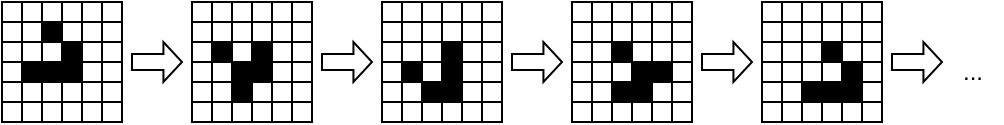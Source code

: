 <mxfile version="21.6.6" type="device">
  <diagram name="Страница 1" id="Op7uaTS2ZSwpce5F1zdu">
    <mxGraphModel dx="691" dy="381" grid="1" gridSize="10" guides="1" tooltips="1" connect="1" arrows="1" fold="1" page="1" pageScale="1" pageWidth="827" pageHeight="1169" math="0" shadow="0">
      <root>
        <mxCell id="0" />
        <mxCell id="1" parent="0" />
        <mxCell id="4kmjUg7XTupkvUbKVNHZ-200" value="" style="rounded=0;whiteSpace=wrap;html=1;fillColor=#FFFFFF;strokeColor=default;gradientColor=none;" parent="1" vertex="1">
          <mxGeometry x="270" y="310" width="10" height="10" as="geometry" />
        </mxCell>
        <mxCell id="4kmjUg7XTupkvUbKVNHZ-201" value="" style="rounded=0;whiteSpace=wrap;html=1;fillColor=#FFFFFF;" parent="1" vertex="1">
          <mxGeometry x="280" y="320" width="10" height="10" as="geometry" />
        </mxCell>
        <mxCell id="4kmjUg7XTupkvUbKVNHZ-202" value="" style="rounded=0;whiteSpace=wrap;html=1;fillColor=#FFFFFF;strokeColor=default;gradientColor=none;" parent="1" vertex="1">
          <mxGeometry x="290" y="310" width="10" height="10" as="geometry" />
        </mxCell>
        <mxCell id="4kmjUg7XTupkvUbKVNHZ-203" value="" style="rounded=0;whiteSpace=wrap;html=1;fillColor=#000000;strokeColor=#000000;" parent="1" vertex="1">
          <mxGeometry x="290" y="320" width="10" height="10" as="geometry" />
        </mxCell>
        <mxCell id="4kmjUg7XTupkvUbKVNHZ-204" value="" style="rounded=0;whiteSpace=wrap;html=1;fillColor=#FFFFFF;strokeColor=default;gradientColor=none;" parent="1" vertex="1">
          <mxGeometry x="280" y="310" width="10" height="10" as="geometry" />
        </mxCell>
        <mxCell id="4kmjUg7XTupkvUbKVNHZ-205" value="" style="rounded=0;whiteSpace=wrap;html=1;fillColor=#FFFFFF;" parent="1" vertex="1">
          <mxGeometry x="270" y="320" width="10" height="10" as="geometry" />
        </mxCell>
        <mxCell id="4kmjUg7XTupkvUbKVNHZ-206" value="" style="rounded=0;whiteSpace=wrap;html=1;fillColor=#FFFFFF;" parent="1" vertex="1">
          <mxGeometry x="270" y="330" width="10" height="10" as="geometry" />
        </mxCell>
        <mxCell id="4kmjUg7XTupkvUbKVNHZ-207" value="" style="rounded=0;whiteSpace=wrap;html=1;fillColor=#000000;" parent="1" vertex="1">
          <mxGeometry x="280" y="340" width="10" height="10" as="geometry" />
        </mxCell>
        <mxCell id="4kmjUg7XTupkvUbKVNHZ-208" value="" style="rounded=0;whiteSpace=wrap;html=1;fillColor=#FFFFFF;" parent="1" vertex="1">
          <mxGeometry x="290" y="330" width="10" height="10" as="geometry" />
        </mxCell>
        <mxCell id="4kmjUg7XTupkvUbKVNHZ-209" value="" style="rounded=0;whiteSpace=wrap;html=1;fillColor=#000000;" parent="1" vertex="1">
          <mxGeometry x="290" y="340" width="10" height="10" as="geometry" />
        </mxCell>
        <mxCell id="4kmjUg7XTupkvUbKVNHZ-210" value="" style="rounded=0;whiteSpace=wrap;html=1;fillColor=#FFFFFF;" parent="1" vertex="1">
          <mxGeometry x="280" y="330" width="10" height="10" as="geometry" />
        </mxCell>
        <mxCell id="4kmjUg7XTupkvUbKVNHZ-211" value="" style="rounded=0;whiteSpace=wrap;html=1;fillColor=#FFFFFF;" parent="1" vertex="1">
          <mxGeometry x="270" y="340" width="10" height="10" as="geometry" />
        </mxCell>
        <mxCell id="4kmjUg7XTupkvUbKVNHZ-212" value="" style="rounded=0;whiteSpace=wrap;html=1;fillColor=#FFFFFF;strokeColor=default;gradientColor=none;" parent="1" vertex="1">
          <mxGeometry x="300" y="310" width="10" height="10" as="geometry" />
        </mxCell>
        <mxCell id="4kmjUg7XTupkvUbKVNHZ-213" value="" style="rounded=0;whiteSpace=wrap;html=1;fillColor=#FFFFFF;" parent="1" vertex="1">
          <mxGeometry x="310" y="320" width="10" height="10" as="geometry" />
        </mxCell>
        <mxCell id="4kmjUg7XTupkvUbKVNHZ-214" value="" style="rounded=0;whiteSpace=wrap;html=1;fillColor=#FFFFFF;strokeColor=default;gradientColor=none;" parent="1" vertex="1">
          <mxGeometry x="310" y="310" width="10" height="10" as="geometry" />
        </mxCell>
        <mxCell id="4kmjUg7XTupkvUbKVNHZ-215" value="" style="rounded=0;whiteSpace=wrap;html=1;fillColor=#FFFFFF;" parent="1" vertex="1">
          <mxGeometry x="300" y="320" width="10" height="10" as="geometry" />
        </mxCell>
        <mxCell id="4kmjUg7XTupkvUbKVNHZ-216" value="" style="rounded=0;whiteSpace=wrap;html=1;fillColor=#000000;" parent="1" vertex="1">
          <mxGeometry x="300" y="330" width="10" height="10" as="geometry" />
        </mxCell>
        <mxCell id="4kmjUg7XTupkvUbKVNHZ-217" value="" style="rounded=0;whiteSpace=wrap;html=1;fillColor=#FFFFFF;" parent="1" vertex="1">
          <mxGeometry x="310" y="340" width="10" height="10" as="geometry" />
        </mxCell>
        <mxCell id="4kmjUg7XTupkvUbKVNHZ-218" value="" style="rounded=0;whiteSpace=wrap;html=1;fillColor=#FFFFFF;" parent="1" vertex="1">
          <mxGeometry x="310" y="330" width="10" height="10" as="geometry" />
        </mxCell>
        <mxCell id="4kmjUg7XTupkvUbKVNHZ-219" value="" style="rounded=0;whiteSpace=wrap;html=1;fillColor=#000000;" parent="1" vertex="1">
          <mxGeometry x="300" y="340" width="10" height="10" as="geometry" />
        </mxCell>
        <mxCell id="4kmjUg7XTupkvUbKVNHZ-220" value="" style="rounded=0;whiteSpace=wrap;html=1;fillColor=#FFFFFF;" parent="1" vertex="1">
          <mxGeometry x="280" y="350" width="10" height="10" as="geometry" />
        </mxCell>
        <mxCell id="4kmjUg7XTupkvUbKVNHZ-221" value="" style="rounded=0;whiteSpace=wrap;html=1;fillColor=#FFFFFF;" parent="1" vertex="1">
          <mxGeometry x="290" y="350" width="10" height="10" as="geometry" />
        </mxCell>
        <mxCell id="4kmjUg7XTupkvUbKVNHZ-222" value="" style="rounded=0;whiteSpace=wrap;html=1;fillColor=#FFFFFF;" parent="1" vertex="1">
          <mxGeometry x="270" y="350" width="10" height="10" as="geometry" />
        </mxCell>
        <mxCell id="4kmjUg7XTupkvUbKVNHZ-223" value="" style="rounded=0;whiteSpace=wrap;html=1;fillColor=#FFFFFF;" parent="1" vertex="1">
          <mxGeometry x="310" y="350" width="10" height="10" as="geometry" />
        </mxCell>
        <mxCell id="4kmjUg7XTupkvUbKVNHZ-224" value="" style="rounded=0;whiteSpace=wrap;html=1;fillColor=#FFFFFF;" parent="1" vertex="1">
          <mxGeometry x="300" y="350" width="10" height="10" as="geometry" />
        </mxCell>
        <mxCell id="4kmjUg7XTupkvUbKVNHZ-225" value="" style="rounded=0;whiteSpace=wrap;html=1;fillColor=#FFFFFF;" parent="1" vertex="1">
          <mxGeometry x="280" y="360" width="10" height="10" as="geometry" />
        </mxCell>
        <mxCell id="4kmjUg7XTupkvUbKVNHZ-226" value="" style="rounded=0;whiteSpace=wrap;html=1;fillColor=#FFFFFF;" parent="1" vertex="1">
          <mxGeometry x="290" y="360" width="10" height="10" as="geometry" />
        </mxCell>
        <mxCell id="4kmjUg7XTupkvUbKVNHZ-227" value="" style="rounded=0;whiteSpace=wrap;html=1;fillColor=#FFFFFF;" parent="1" vertex="1">
          <mxGeometry x="270" y="360" width="10" height="10" as="geometry" />
        </mxCell>
        <mxCell id="4kmjUg7XTupkvUbKVNHZ-228" value="" style="rounded=0;whiteSpace=wrap;html=1;fillColor=#FFFFFF;" parent="1" vertex="1">
          <mxGeometry x="310" y="360" width="10" height="10" as="geometry" />
        </mxCell>
        <mxCell id="4kmjUg7XTupkvUbKVNHZ-229" value="" style="rounded=0;whiteSpace=wrap;html=1;fillColor=#FFFFFF;" parent="1" vertex="1">
          <mxGeometry x="300" y="360" width="10" height="10" as="geometry" />
        </mxCell>
        <mxCell id="4kmjUg7XTupkvUbKVNHZ-230" value="" style="rounded=0;whiteSpace=wrap;html=1;fillColor=#FFFFFF;" parent="1" vertex="1">
          <mxGeometry x="320" y="320" width="10" height="10" as="geometry" />
        </mxCell>
        <mxCell id="4kmjUg7XTupkvUbKVNHZ-231" value="" style="rounded=0;whiteSpace=wrap;html=1;fillColor=#FFFFFF;strokeColor=default;gradientColor=none;" parent="1" vertex="1">
          <mxGeometry x="320" y="310" width="10" height="10" as="geometry" />
        </mxCell>
        <mxCell id="4kmjUg7XTupkvUbKVNHZ-232" value="" style="rounded=0;whiteSpace=wrap;html=1;fillColor=#FFFFFF;" parent="1" vertex="1">
          <mxGeometry x="320" y="340" width="10" height="10" as="geometry" />
        </mxCell>
        <mxCell id="4kmjUg7XTupkvUbKVNHZ-233" value="" style="rounded=0;whiteSpace=wrap;html=1;fillColor=#FFFFFF;" parent="1" vertex="1">
          <mxGeometry x="320" y="330" width="10" height="10" as="geometry" />
        </mxCell>
        <mxCell id="4kmjUg7XTupkvUbKVNHZ-234" value="" style="rounded=0;whiteSpace=wrap;html=1;fillColor=#FFFFFF;" parent="1" vertex="1">
          <mxGeometry x="320" y="350" width="10" height="10" as="geometry" />
        </mxCell>
        <mxCell id="4kmjUg7XTupkvUbKVNHZ-235" value="" style="rounded=0;whiteSpace=wrap;html=1;fillColor=#FFFFFF;" parent="1" vertex="1">
          <mxGeometry x="320" y="360" width="10" height="10" as="geometry" />
        </mxCell>
        <mxCell id="4kmjUg7XTupkvUbKVNHZ-524" value="" style="rounded=0;whiteSpace=wrap;html=1;fillColor=#FFFFFF;strokeColor=default;gradientColor=none;" parent="1" vertex="1">
          <mxGeometry x="365" y="310" width="10" height="10" as="geometry" />
        </mxCell>
        <mxCell id="4kmjUg7XTupkvUbKVNHZ-525" value="" style="rounded=0;whiteSpace=wrap;html=1;fillColor=#FFFFFF;" parent="1" vertex="1">
          <mxGeometry x="375" y="320" width="10" height="10" as="geometry" />
        </mxCell>
        <mxCell id="4kmjUg7XTupkvUbKVNHZ-526" value="" style="rounded=0;whiteSpace=wrap;html=1;fillColor=#FFFFFF;strokeColor=default;gradientColor=none;" parent="1" vertex="1">
          <mxGeometry x="385" y="310" width="10" height="10" as="geometry" />
        </mxCell>
        <mxCell id="4kmjUg7XTupkvUbKVNHZ-527" value="" style="rounded=0;whiteSpace=wrap;html=1;fillColor=#FFFFFF;strokeColor=#000000;" parent="1" vertex="1">
          <mxGeometry x="385" y="320" width="10" height="10" as="geometry" />
        </mxCell>
        <mxCell id="4kmjUg7XTupkvUbKVNHZ-528" value="" style="rounded=0;whiteSpace=wrap;html=1;fillColor=#FFFFFF;strokeColor=default;gradientColor=none;" parent="1" vertex="1">
          <mxGeometry x="375" y="310" width="10" height="10" as="geometry" />
        </mxCell>
        <mxCell id="4kmjUg7XTupkvUbKVNHZ-529" value="" style="rounded=0;whiteSpace=wrap;html=1;fillColor=#FFFFFF;" parent="1" vertex="1">
          <mxGeometry x="365" y="320" width="10" height="10" as="geometry" />
        </mxCell>
        <mxCell id="4kmjUg7XTupkvUbKVNHZ-530" value="" style="rounded=0;whiteSpace=wrap;html=1;fillColor=#FFFFFF;" parent="1" vertex="1">
          <mxGeometry x="365" y="330" width="10" height="10" as="geometry" />
        </mxCell>
        <mxCell id="4kmjUg7XTupkvUbKVNHZ-531" value="" style="rounded=0;whiteSpace=wrap;html=1;fillColor=#FFFFFF;" parent="1" vertex="1">
          <mxGeometry x="375" y="340" width="10" height="10" as="geometry" />
        </mxCell>
        <mxCell id="4kmjUg7XTupkvUbKVNHZ-532" value="" style="rounded=0;whiteSpace=wrap;html=1;fillColor=#FFFFFF;" parent="1" vertex="1">
          <mxGeometry x="385" y="330" width="10" height="10" as="geometry" />
        </mxCell>
        <mxCell id="4kmjUg7XTupkvUbKVNHZ-533" value="" style="rounded=0;whiteSpace=wrap;html=1;fillColor=#000000;" parent="1" vertex="1">
          <mxGeometry x="385" y="340" width="10" height="10" as="geometry" />
        </mxCell>
        <mxCell id="4kmjUg7XTupkvUbKVNHZ-534" value="" style="rounded=0;whiteSpace=wrap;html=1;fillColor=#000000;" parent="1" vertex="1">
          <mxGeometry x="375" y="330" width="10" height="10" as="geometry" />
        </mxCell>
        <mxCell id="4kmjUg7XTupkvUbKVNHZ-535" value="" style="rounded=0;whiteSpace=wrap;html=1;fillColor=#FFFFFF;" parent="1" vertex="1">
          <mxGeometry x="365" y="340" width="10" height="10" as="geometry" />
        </mxCell>
        <mxCell id="4kmjUg7XTupkvUbKVNHZ-536" value="" style="rounded=0;whiteSpace=wrap;html=1;fillColor=#FFFFFF;strokeColor=default;gradientColor=none;" parent="1" vertex="1">
          <mxGeometry x="395" y="310" width="10" height="10" as="geometry" />
        </mxCell>
        <mxCell id="4kmjUg7XTupkvUbKVNHZ-537" value="" style="rounded=0;whiteSpace=wrap;html=1;fillColor=#FFFFFF;" parent="1" vertex="1">
          <mxGeometry x="405" y="320" width="10" height="10" as="geometry" />
        </mxCell>
        <mxCell id="4kmjUg7XTupkvUbKVNHZ-538" value="" style="rounded=0;whiteSpace=wrap;html=1;fillColor=#FFFFFF;strokeColor=default;gradientColor=none;" parent="1" vertex="1">
          <mxGeometry x="405" y="310" width="10" height="10" as="geometry" />
        </mxCell>
        <mxCell id="4kmjUg7XTupkvUbKVNHZ-539" value="" style="rounded=0;whiteSpace=wrap;html=1;fillColor=#FFFFFF;" parent="1" vertex="1">
          <mxGeometry x="395" y="320" width="10" height="10" as="geometry" />
        </mxCell>
        <mxCell id="4kmjUg7XTupkvUbKVNHZ-540" value="" style="rounded=0;whiteSpace=wrap;html=1;fillColor=#000000;" parent="1" vertex="1">
          <mxGeometry x="395" y="330" width="10" height="10" as="geometry" />
        </mxCell>
        <mxCell id="4kmjUg7XTupkvUbKVNHZ-541" value="" style="rounded=0;whiteSpace=wrap;html=1;fillColor=#FFFFFF;" parent="1" vertex="1">
          <mxGeometry x="405" y="340" width="10" height="10" as="geometry" />
        </mxCell>
        <mxCell id="4kmjUg7XTupkvUbKVNHZ-542" value="" style="rounded=0;whiteSpace=wrap;html=1;fillColor=#FFFFFF;" parent="1" vertex="1">
          <mxGeometry x="405" y="330" width="10" height="10" as="geometry" />
        </mxCell>
        <mxCell id="4kmjUg7XTupkvUbKVNHZ-543" value="" style="rounded=0;whiteSpace=wrap;html=1;fillColor=#000000;" parent="1" vertex="1">
          <mxGeometry x="395" y="340" width="10" height="10" as="geometry" />
        </mxCell>
        <mxCell id="4kmjUg7XTupkvUbKVNHZ-544" value="" style="rounded=0;whiteSpace=wrap;html=1;fillColor=#FFFFFF;" parent="1" vertex="1">
          <mxGeometry x="375" y="350" width="10" height="10" as="geometry" />
        </mxCell>
        <mxCell id="4kmjUg7XTupkvUbKVNHZ-545" value="" style="rounded=0;whiteSpace=wrap;html=1;fillColor=#000000;" parent="1" vertex="1">
          <mxGeometry x="385" y="350" width="10" height="10" as="geometry" />
        </mxCell>
        <mxCell id="4kmjUg7XTupkvUbKVNHZ-546" value="" style="rounded=0;whiteSpace=wrap;html=1;fillColor=#FFFFFF;" parent="1" vertex="1">
          <mxGeometry x="365" y="350" width="10" height="10" as="geometry" />
        </mxCell>
        <mxCell id="4kmjUg7XTupkvUbKVNHZ-547" value="" style="rounded=0;whiteSpace=wrap;html=1;fillColor=#FFFFFF;" parent="1" vertex="1">
          <mxGeometry x="405" y="350" width="10" height="10" as="geometry" />
        </mxCell>
        <mxCell id="4kmjUg7XTupkvUbKVNHZ-548" value="" style="rounded=0;whiteSpace=wrap;html=1;fillColor=#FFFFFF;" parent="1" vertex="1">
          <mxGeometry x="395" y="350" width="10" height="10" as="geometry" />
        </mxCell>
        <mxCell id="4kmjUg7XTupkvUbKVNHZ-549" value="" style="rounded=0;whiteSpace=wrap;html=1;fillColor=#FFFFFF;" parent="1" vertex="1">
          <mxGeometry x="375" y="360" width="10" height="10" as="geometry" />
        </mxCell>
        <mxCell id="4kmjUg7XTupkvUbKVNHZ-550" value="" style="rounded=0;whiteSpace=wrap;html=1;fillColor=#FFFFFF;" parent="1" vertex="1">
          <mxGeometry x="385" y="360" width="10" height="10" as="geometry" />
        </mxCell>
        <mxCell id="4kmjUg7XTupkvUbKVNHZ-551" value="" style="rounded=0;whiteSpace=wrap;html=1;fillColor=#FFFFFF;" parent="1" vertex="1">
          <mxGeometry x="365" y="360" width="10" height="10" as="geometry" />
        </mxCell>
        <mxCell id="4kmjUg7XTupkvUbKVNHZ-552" value="" style="rounded=0;whiteSpace=wrap;html=1;fillColor=#FFFFFF;" parent="1" vertex="1">
          <mxGeometry x="405" y="360" width="10" height="10" as="geometry" />
        </mxCell>
        <mxCell id="4kmjUg7XTupkvUbKVNHZ-553" value="" style="rounded=0;whiteSpace=wrap;html=1;fillColor=#FFFFFF;" parent="1" vertex="1">
          <mxGeometry x="395" y="360" width="10" height="10" as="geometry" />
        </mxCell>
        <mxCell id="4kmjUg7XTupkvUbKVNHZ-554" value="" style="rounded=0;whiteSpace=wrap;html=1;fillColor=#FFFFFF;" parent="1" vertex="1">
          <mxGeometry x="415" y="320" width="10" height="10" as="geometry" />
        </mxCell>
        <mxCell id="4kmjUg7XTupkvUbKVNHZ-555" value="" style="rounded=0;whiteSpace=wrap;html=1;fillColor=#FFFFFF;strokeColor=default;gradientColor=none;" parent="1" vertex="1">
          <mxGeometry x="415" y="310" width="10" height="10" as="geometry" />
        </mxCell>
        <mxCell id="4kmjUg7XTupkvUbKVNHZ-556" value="" style="rounded=0;whiteSpace=wrap;html=1;fillColor=#FFFFFF;" parent="1" vertex="1">
          <mxGeometry x="415" y="340" width="10" height="10" as="geometry" />
        </mxCell>
        <mxCell id="4kmjUg7XTupkvUbKVNHZ-557" value="" style="rounded=0;whiteSpace=wrap;html=1;fillColor=#FFFFFF;" parent="1" vertex="1">
          <mxGeometry x="415" y="330" width="10" height="10" as="geometry" />
        </mxCell>
        <mxCell id="4kmjUg7XTupkvUbKVNHZ-558" value="" style="rounded=0;whiteSpace=wrap;html=1;fillColor=#FFFFFF;" parent="1" vertex="1">
          <mxGeometry x="415" y="350" width="10" height="10" as="geometry" />
        </mxCell>
        <mxCell id="4kmjUg7XTupkvUbKVNHZ-559" value="" style="rounded=0;whiteSpace=wrap;html=1;fillColor=#FFFFFF;" parent="1" vertex="1">
          <mxGeometry x="415" y="360" width="10" height="10" as="geometry" />
        </mxCell>
        <mxCell id="4kmjUg7XTupkvUbKVNHZ-561" value="" style="rounded=0;whiteSpace=wrap;html=1;fillColor=#FFFFFF;strokeColor=default;gradientColor=none;" parent="1" vertex="1">
          <mxGeometry x="460" y="310" width="10" height="10" as="geometry" />
        </mxCell>
        <mxCell id="4kmjUg7XTupkvUbKVNHZ-562" value="" style="rounded=0;whiteSpace=wrap;html=1;fillColor=#FFFFFF;" parent="1" vertex="1">
          <mxGeometry x="470" y="320" width="10" height="10" as="geometry" />
        </mxCell>
        <mxCell id="4kmjUg7XTupkvUbKVNHZ-563" value="" style="rounded=0;whiteSpace=wrap;html=1;fillColor=#FFFFFF;strokeColor=default;gradientColor=none;" parent="1" vertex="1">
          <mxGeometry x="480" y="310" width="10" height="10" as="geometry" />
        </mxCell>
        <mxCell id="4kmjUg7XTupkvUbKVNHZ-564" value="" style="rounded=0;whiteSpace=wrap;html=1;fillColor=#FFFFFF;strokeColor=#000000;" parent="1" vertex="1">
          <mxGeometry x="480" y="320" width="10" height="10" as="geometry" />
        </mxCell>
        <mxCell id="4kmjUg7XTupkvUbKVNHZ-565" value="" style="rounded=0;whiteSpace=wrap;html=1;fillColor=#FFFFFF;strokeColor=default;gradientColor=none;" parent="1" vertex="1">
          <mxGeometry x="470" y="310" width="10" height="10" as="geometry" />
        </mxCell>
        <mxCell id="4kmjUg7XTupkvUbKVNHZ-566" value="" style="rounded=0;whiteSpace=wrap;html=1;fillColor=#FFFFFF;" parent="1" vertex="1">
          <mxGeometry x="460" y="320" width="10" height="10" as="geometry" />
        </mxCell>
        <mxCell id="4kmjUg7XTupkvUbKVNHZ-567" value="" style="rounded=0;whiteSpace=wrap;html=1;fillColor=#FFFFFF;" parent="1" vertex="1">
          <mxGeometry x="460" y="330" width="10" height="10" as="geometry" />
        </mxCell>
        <mxCell id="4kmjUg7XTupkvUbKVNHZ-568" value="" style="rounded=0;whiteSpace=wrap;html=1;fillColor=#000000;" parent="1" vertex="1">
          <mxGeometry x="470" y="340" width="10" height="10" as="geometry" />
        </mxCell>
        <mxCell id="4kmjUg7XTupkvUbKVNHZ-569" value="" style="rounded=0;whiteSpace=wrap;html=1;fillColor=#FFFFFF;" parent="1" vertex="1">
          <mxGeometry x="480" y="330" width="10" height="10" as="geometry" />
        </mxCell>
        <mxCell id="4kmjUg7XTupkvUbKVNHZ-570" value="" style="rounded=0;whiteSpace=wrap;html=1;fillColor=#FFFFFF;" parent="1" vertex="1">
          <mxGeometry x="480" y="340" width="10" height="10" as="geometry" />
        </mxCell>
        <mxCell id="4kmjUg7XTupkvUbKVNHZ-571" value="" style="rounded=0;whiteSpace=wrap;html=1;fillColor=#FFFFFF;" parent="1" vertex="1">
          <mxGeometry x="470" y="330" width="10" height="10" as="geometry" />
        </mxCell>
        <mxCell id="4kmjUg7XTupkvUbKVNHZ-572" value="" style="rounded=0;whiteSpace=wrap;html=1;fillColor=#FFFFFF;" parent="1" vertex="1">
          <mxGeometry x="460" y="340" width="10" height="10" as="geometry" />
        </mxCell>
        <mxCell id="4kmjUg7XTupkvUbKVNHZ-573" value="" style="rounded=0;whiteSpace=wrap;html=1;fillColor=#FFFFFF;strokeColor=default;gradientColor=none;" parent="1" vertex="1">
          <mxGeometry x="490" y="310" width="10" height="10" as="geometry" />
        </mxCell>
        <mxCell id="4kmjUg7XTupkvUbKVNHZ-574" value="" style="rounded=0;whiteSpace=wrap;html=1;fillColor=#FFFFFF;" parent="1" vertex="1">
          <mxGeometry x="500" y="320" width="10" height="10" as="geometry" />
        </mxCell>
        <mxCell id="4kmjUg7XTupkvUbKVNHZ-575" value="" style="rounded=0;whiteSpace=wrap;html=1;fillColor=#FFFFFF;strokeColor=default;gradientColor=none;" parent="1" vertex="1">
          <mxGeometry x="500" y="310" width="10" height="10" as="geometry" />
        </mxCell>
        <mxCell id="4kmjUg7XTupkvUbKVNHZ-576" value="" style="rounded=0;whiteSpace=wrap;html=1;fillColor=#FFFFFF;" parent="1" vertex="1">
          <mxGeometry x="490" y="320" width="10" height="10" as="geometry" />
        </mxCell>
        <mxCell id="4kmjUg7XTupkvUbKVNHZ-577" value="" style="rounded=0;whiteSpace=wrap;html=1;fillColor=#000000;" parent="1" vertex="1">
          <mxGeometry x="490" y="330" width="10" height="10" as="geometry" />
        </mxCell>
        <mxCell id="4kmjUg7XTupkvUbKVNHZ-578" value="" style="rounded=0;whiteSpace=wrap;html=1;fillColor=#FFFFFF;" parent="1" vertex="1">
          <mxGeometry x="500" y="340" width="10" height="10" as="geometry" />
        </mxCell>
        <mxCell id="4kmjUg7XTupkvUbKVNHZ-579" value="" style="rounded=0;whiteSpace=wrap;html=1;fillColor=#FFFFFF;" parent="1" vertex="1">
          <mxGeometry x="500" y="330" width="10" height="10" as="geometry" />
        </mxCell>
        <mxCell id="4kmjUg7XTupkvUbKVNHZ-580" value="" style="rounded=0;whiteSpace=wrap;html=1;fillColor=#000000;" parent="1" vertex="1">
          <mxGeometry x="490" y="340" width="10" height="10" as="geometry" />
        </mxCell>
        <mxCell id="4kmjUg7XTupkvUbKVNHZ-581" value="" style="rounded=0;whiteSpace=wrap;html=1;fillColor=#FFFFFF;" parent="1" vertex="1">
          <mxGeometry x="470" y="350" width="10" height="10" as="geometry" />
        </mxCell>
        <mxCell id="4kmjUg7XTupkvUbKVNHZ-582" value="" style="rounded=0;whiteSpace=wrap;html=1;fillColor=#000000;" parent="1" vertex="1">
          <mxGeometry x="480" y="350" width="10" height="10" as="geometry" />
        </mxCell>
        <mxCell id="4kmjUg7XTupkvUbKVNHZ-583" value="" style="rounded=0;whiteSpace=wrap;html=1;fillColor=#FFFFFF;" parent="1" vertex="1">
          <mxGeometry x="460" y="350" width="10" height="10" as="geometry" />
        </mxCell>
        <mxCell id="4kmjUg7XTupkvUbKVNHZ-584" value="" style="rounded=0;whiteSpace=wrap;html=1;fillColor=#FFFFFF;" parent="1" vertex="1">
          <mxGeometry x="500" y="350" width="10" height="10" as="geometry" />
        </mxCell>
        <mxCell id="4kmjUg7XTupkvUbKVNHZ-585" value="" style="rounded=0;whiteSpace=wrap;html=1;fillColor=#000000;" parent="1" vertex="1">
          <mxGeometry x="490" y="350" width="10" height="10" as="geometry" />
        </mxCell>
        <mxCell id="4kmjUg7XTupkvUbKVNHZ-586" value="" style="rounded=0;whiteSpace=wrap;html=1;fillColor=#FFFFFF;" parent="1" vertex="1">
          <mxGeometry x="470" y="360" width="10" height="10" as="geometry" />
        </mxCell>
        <mxCell id="4kmjUg7XTupkvUbKVNHZ-587" value="" style="rounded=0;whiteSpace=wrap;html=1;fillColor=#FFFFFF;" parent="1" vertex="1">
          <mxGeometry x="480" y="360" width="10" height="10" as="geometry" />
        </mxCell>
        <mxCell id="4kmjUg7XTupkvUbKVNHZ-588" value="" style="rounded=0;whiteSpace=wrap;html=1;fillColor=#FFFFFF;" parent="1" vertex="1">
          <mxGeometry x="460" y="360" width="10" height="10" as="geometry" />
        </mxCell>
        <mxCell id="4kmjUg7XTupkvUbKVNHZ-589" value="" style="rounded=0;whiteSpace=wrap;html=1;fillColor=#FFFFFF;" parent="1" vertex="1">
          <mxGeometry x="500" y="360" width="10" height="10" as="geometry" />
        </mxCell>
        <mxCell id="4kmjUg7XTupkvUbKVNHZ-590" value="" style="rounded=0;whiteSpace=wrap;html=1;fillColor=#FFFFFF;" parent="1" vertex="1">
          <mxGeometry x="490" y="360" width="10" height="10" as="geometry" />
        </mxCell>
        <mxCell id="4kmjUg7XTupkvUbKVNHZ-591" value="" style="rounded=0;whiteSpace=wrap;html=1;fillColor=#FFFFFF;" parent="1" vertex="1">
          <mxGeometry x="510" y="320" width="10" height="10" as="geometry" />
        </mxCell>
        <mxCell id="4kmjUg7XTupkvUbKVNHZ-592" value="" style="rounded=0;whiteSpace=wrap;html=1;fillColor=#FFFFFF;strokeColor=default;gradientColor=none;" parent="1" vertex="1">
          <mxGeometry x="510" y="310" width="10" height="10" as="geometry" />
        </mxCell>
        <mxCell id="4kmjUg7XTupkvUbKVNHZ-593" value="" style="rounded=0;whiteSpace=wrap;html=1;fillColor=#FFFFFF;" parent="1" vertex="1">
          <mxGeometry x="510" y="340" width="10" height="10" as="geometry" />
        </mxCell>
        <mxCell id="4kmjUg7XTupkvUbKVNHZ-594" value="" style="rounded=0;whiteSpace=wrap;html=1;fillColor=#FFFFFF;" parent="1" vertex="1">
          <mxGeometry x="510" y="330" width="10" height="10" as="geometry" />
        </mxCell>
        <mxCell id="4kmjUg7XTupkvUbKVNHZ-595" value="" style="rounded=0;whiteSpace=wrap;html=1;fillColor=#FFFFFF;" parent="1" vertex="1">
          <mxGeometry x="510" y="350" width="10" height="10" as="geometry" />
        </mxCell>
        <mxCell id="4kmjUg7XTupkvUbKVNHZ-596" value="" style="rounded=0;whiteSpace=wrap;html=1;fillColor=#FFFFFF;" parent="1" vertex="1">
          <mxGeometry x="510" y="360" width="10" height="10" as="geometry" />
        </mxCell>
        <mxCell id="4kmjUg7XTupkvUbKVNHZ-597" value="" style="rounded=0;whiteSpace=wrap;html=1;fillColor=#FFFFFF;strokeColor=default;gradientColor=none;" parent="1" vertex="1">
          <mxGeometry x="555" y="310" width="10" height="10" as="geometry" />
        </mxCell>
        <mxCell id="4kmjUg7XTupkvUbKVNHZ-598" value="" style="rounded=0;whiteSpace=wrap;html=1;fillColor=#FFFFFF;" parent="1" vertex="1">
          <mxGeometry x="565" y="320" width="10" height="10" as="geometry" />
        </mxCell>
        <mxCell id="4kmjUg7XTupkvUbKVNHZ-599" value="" style="rounded=0;whiteSpace=wrap;html=1;fillColor=#FFFFFF;strokeColor=default;gradientColor=none;" parent="1" vertex="1">
          <mxGeometry x="575" y="310" width="10" height="10" as="geometry" />
        </mxCell>
        <mxCell id="4kmjUg7XTupkvUbKVNHZ-600" value="" style="rounded=0;whiteSpace=wrap;html=1;fillColor=#FFFFFF;strokeColor=#000000;" parent="1" vertex="1">
          <mxGeometry x="575" y="320" width="10" height="10" as="geometry" />
        </mxCell>
        <mxCell id="4kmjUg7XTupkvUbKVNHZ-601" value="" style="rounded=0;whiteSpace=wrap;html=1;fillColor=#FFFFFF;strokeColor=default;gradientColor=none;" parent="1" vertex="1">
          <mxGeometry x="565" y="310" width="10" height="10" as="geometry" />
        </mxCell>
        <mxCell id="4kmjUg7XTupkvUbKVNHZ-602" value="" style="rounded=0;whiteSpace=wrap;html=1;fillColor=#FFFFFF;" parent="1" vertex="1">
          <mxGeometry x="555" y="320" width="10" height="10" as="geometry" />
        </mxCell>
        <mxCell id="4kmjUg7XTupkvUbKVNHZ-603" value="" style="rounded=0;whiteSpace=wrap;html=1;fillColor=#FFFFFF;" parent="1" vertex="1">
          <mxGeometry x="555" y="330" width="10" height="10" as="geometry" />
        </mxCell>
        <mxCell id="4kmjUg7XTupkvUbKVNHZ-604" value="" style="rounded=0;whiteSpace=wrap;html=1;fillColor=#FFFFFF;" parent="1" vertex="1">
          <mxGeometry x="565" y="340" width="10" height="10" as="geometry" />
        </mxCell>
        <mxCell id="4kmjUg7XTupkvUbKVNHZ-605" value="" style="rounded=0;whiteSpace=wrap;html=1;fillColor=#000000;" parent="1" vertex="1">
          <mxGeometry x="575" y="330" width="10" height="10" as="geometry" />
        </mxCell>
        <mxCell id="4kmjUg7XTupkvUbKVNHZ-606" value="" style="rounded=0;whiteSpace=wrap;html=1;" parent="1" vertex="1">
          <mxGeometry x="575" y="340" width="10" height="10" as="geometry" />
        </mxCell>
        <mxCell id="4kmjUg7XTupkvUbKVNHZ-607" value="" style="rounded=0;whiteSpace=wrap;html=1;" parent="1" vertex="1">
          <mxGeometry x="565" y="330" width="10" height="10" as="geometry" />
        </mxCell>
        <mxCell id="4kmjUg7XTupkvUbKVNHZ-608" value="" style="rounded=0;whiteSpace=wrap;html=1;fillColor=#FFFFFF;" parent="1" vertex="1">
          <mxGeometry x="555" y="340" width="10" height="10" as="geometry" />
        </mxCell>
        <mxCell id="4kmjUg7XTupkvUbKVNHZ-609" value="" style="rounded=0;whiteSpace=wrap;html=1;fillColor=#FFFFFF;strokeColor=default;gradientColor=none;" parent="1" vertex="1">
          <mxGeometry x="585" y="310" width="10" height="10" as="geometry" />
        </mxCell>
        <mxCell id="4kmjUg7XTupkvUbKVNHZ-610" value="" style="rounded=0;whiteSpace=wrap;html=1;fillColor=#FFFFFF;" parent="1" vertex="1">
          <mxGeometry x="595" y="320" width="10" height="10" as="geometry" />
        </mxCell>
        <mxCell id="4kmjUg7XTupkvUbKVNHZ-611" value="" style="rounded=0;whiteSpace=wrap;html=1;fillColor=#FFFFFF;strokeColor=default;gradientColor=none;" parent="1" vertex="1">
          <mxGeometry x="595" y="310" width="10" height="10" as="geometry" />
        </mxCell>
        <mxCell id="4kmjUg7XTupkvUbKVNHZ-612" value="" style="rounded=0;whiteSpace=wrap;html=1;fillColor=#FFFFFF;" parent="1" vertex="1">
          <mxGeometry x="585" y="320" width="10" height="10" as="geometry" />
        </mxCell>
        <mxCell id="4kmjUg7XTupkvUbKVNHZ-613" value="" style="rounded=0;whiteSpace=wrap;html=1;fillColor=#FFFFFF;" parent="1" vertex="1">
          <mxGeometry x="585" y="330" width="10" height="10" as="geometry" />
        </mxCell>
        <mxCell id="4kmjUg7XTupkvUbKVNHZ-614" value="" style="rounded=0;whiteSpace=wrap;html=1;fillColor=#000000;" parent="1" vertex="1">
          <mxGeometry x="595" y="340" width="10" height="10" as="geometry" />
        </mxCell>
        <mxCell id="4kmjUg7XTupkvUbKVNHZ-615" value="" style="rounded=0;whiteSpace=wrap;html=1;fillColor=#FFFFFF;" parent="1" vertex="1">
          <mxGeometry x="595" y="330" width="10" height="10" as="geometry" />
        </mxCell>
        <mxCell id="4kmjUg7XTupkvUbKVNHZ-616" value="" style="rounded=0;whiteSpace=wrap;html=1;fillColor=#000000;" parent="1" vertex="1">
          <mxGeometry x="585" y="340" width="10" height="10" as="geometry" />
        </mxCell>
        <mxCell id="4kmjUg7XTupkvUbKVNHZ-617" value="" style="rounded=0;whiteSpace=wrap;html=1;fillColor=#FFFFFF;" parent="1" vertex="1">
          <mxGeometry x="565" y="350" width="10" height="10" as="geometry" />
        </mxCell>
        <mxCell id="4kmjUg7XTupkvUbKVNHZ-618" value="" style="rounded=0;whiteSpace=wrap;html=1;fillColor=#000000;" parent="1" vertex="1">
          <mxGeometry x="575" y="350" width="10" height="10" as="geometry" />
        </mxCell>
        <mxCell id="4kmjUg7XTupkvUbKVNHZ-619" value="" style="rounded=0;whiteSpace=wrap;html=1;fillColor=#FFFFFF;" parent="1" vertex="1">
          <mxGeometry x="555" y="350" width="10" height="10" as="geometry" />
        </mxCell>
        <mxCell id="4kmjUg7XTupkvUbKVNHZ-620" value="" style="rounded=0;whiteSpace=wrap;html=1;fillColor=#FFFFFF;" parent="1" vertex="1">
          <mxGeometry x="595" y="350" width="10" height="10" as="geometry" />
        </mxCell>
        <mxCell id="4kmjUg7XTupkvUbKVNHZ-621" value="" style="rounded=0;whiteSpace=wrap;html=1;fillColor=#000000;" parent="1" vertex="1">
          <mxGeometry x="585" y="350" width="10" height="10" as="geometry" />
        </mxCell>
        <mxCell id="4kmjUg7XTupkvUbKVNHZ-622" value="" style="rounded=0;whiteSpace=wrap;html=1;fillColor=#FFFFFF;" parent="1" vertex="1">
          <mxGeometry x="565" y="360" width="10" height="10" as="geometry" />
        </mxCell>
        <mxCell id="4kmjUg7XTupkvUbKVNHZ-623" value="" style="rounded=0;whiteSpace=wrap;html=1;fillColor=#FFFFFF;" parent="1" vertex="1">
          <mxGeometry x="575" y="360" width="10" height="10" as="geometry" />
        </mxCell>
        <mxCell id="4kmjUg7XTupkvUbKVNHZ-624" value="" style="rounded=0;whiteSpace=wrap;html=1;fillColor=#FFFFFF;" parent="1" vertex="1">
          <mxGeometry x="555" y="360" width="10" height="10" as="geometry" />
        </mxCell>
        <mxCell id="4kmjUg7XTupkvUbKVNHZ-625" value="" style="rounded=0;whiteSpace=wrap;html=1;fillColor=#FFFFFF;" parent="1" vertex="1">
          <mxGeometry x="595" y="360" width="10" height="10" as="geometry" />
        </mxCell>
        <mxCell id="4kmjUg7XTupkvUbKVNHZ-626" value="" style="rounded=0;whiteSpace=wrap;html=1;fillColor=#FFFFFF;" parent="1" vertex="1">
          <mxGeometry x="585" y="360" width="10" height="10" as="geometry" />
        </mxCell>
        <mxCell id="4kmjUg7XTupkvUbKVNHZ-627" value="" style="rounded=0;whiteSpace=wrap;html=1;fillColor=#FFFFFF;" parent="1" vertex="1">
          <mxGeometry x="605" y="320" width="10" height="10" as="geometry" />
        </mxCell>
        <mxCell id="4kmjUg7XTupkvUbKVNHZ-628" value="" style="rounded=0;whiteSpace=wrap;html=1;fillColor=#FFFFFF;strokeColor=default;gradientColor=none;" parent="1" vertex="1">
          <mxGeometry x="605" y="310" width="10" height="10" as="geometry" />
        </mxCell>
        <mxCell id="4kmjUg7XTupkvUbKVNHZ-629" value="" style="rounded=0;whiteSpace=wrap;html=1;fillColor=#FFFFFF;" parent="1" vertex="1">
          <mxGeometry x="605" y="340" width="10" height="10" as="geometry" />
        </mxCell>
        <mxCell id="4kmjUg7XTupkvUbKVNHZ-630" value="" style="rounded=0;whiteSpace=wrap;html=1;fillColor=#FFFFFF;" parent="1" vertex="1">
          <mxGeometry x="605" y="330" width="10" height="10" as="geometry" />
        </mxCell>
        <mxCell id="4kmjUg7XTupkvUbKVNHZ-631" value="" style="rounded=0;whiteSpace=wrap;html=1;fillColor=#FFFFFF;" parent="1" vertex="1">
          <mxGeometry x="605" y="350" width="10" height="10" as="geometry" />
        </mxCell>
        <mxCell id="4kmjUg7XTupkvUbKVNHZ-632" value="" style="rounded=0;whiteSpace=wrap;html=1;fillColor=#FFFFFF;" parent="1" vertex="1">
          <mxGeometry x="605" y="360" width="10" height="10" as="geometry" />
        </mxCell>
        <mxCell id="4kmjUg7XTupkvUbKVNHZ-669" value="" style="rounded=0;whiteSpace=wrap;html=1;fillColor=#FFFFFF;strokeColor=default;gradientColor=none;" parent="1" vertex="1">
          <mxGeometry x="650" y="310" width="10" height="10" as="geometry" />
        </mxCell>
        <mxCell id="4kmjUg7XTupkvUbKVNHZ-670" value="" style="rounded=0;whiteSpace=wrap;html=1;fillColor=#FFFFFF;" parent="1" vertex="1">
          <mxGeometry x="660" y="320" width="10" height="10" as="geometry" />
        </mxCell>
        <mxCell id="4kmjUg7XTupkvUbKVNHZ-671" value="" style="rounded=0;whiteSpace=wrap;html=1;fillColor=#FFFFFF;strokeColor=default;gradientColor=none;" parent="1" vertex="1">
          <mxGeometry x="670" y="310" width="10" height="10" as="geometry" />
        </mxCell>
        <mxCell id="4kmjUg7XTupkvUbKVNHZ-672" value="" style="rounded=0;whiteSpace=wrap;html=1;fillColor=#FFFFFF;strokeColor=#000000;" parent="1" vertex="1">
          <mxGeometry x="670" y="320" width="10" height="10" as="geometry" />
        </mxCell>
        <mxCell id="4kmjUg7XTupkvUbKVNHZ-673" value="" style="rounded=0;whiteSpace=wrap;html=1;fillColor=#FFFFFF;strokeColor=default;gradientColor=none;" parent="1" vertex="1">
          <mxGeometry x="660" y="310" width="10" height="10" as="geometry" />
        </mxCell>
        <mxCell id="4kmjUg7XTupkvUbKVNHZ-674" value="" style="rounded=0;whiteSpace=wrap;html=1;fillColor=#FFFFFF;" parent="1" vertex="1">
          <mxGeometry x="650" y="320" width="10" height="10" as="geometry" />
        </mxCell>
        <mxCell id="4kmjUg7XTupkvUbKVNHZ-675" value="" style="rounded=0;whiteSpace=wrap;html=1;fillColor=#FFFFFF;" parent="1" vertex="1">
          <mxGeometry x="650" y="330" width="10" height="10" as="geometry" />
        </mxCell>
        <mxCell id="4kmjUg7XTupkvUbKVNHZ-676" value="" style="rounded=0;whiteSpace=wrap;html=1;fillColor=#FFFFFF;" parent="1" vertex="1">
          <mxGeometry x="660" y="340" width="10" height="10" as="geometry" />
        </mxCell>
        <mxCell id="4kmjUg7XTupkvUbKVNHZ-677" value="" style="rounded=0;whiteSpace=wrap;html=1;" parent="1" vertex="1">
          <mxGeometry x="670" y="330" width="10" height="10" as="geometry" />
        </mxCell>
        <mxCell id="4kmjUg7XTupkvUbKVNHZ-678" value="" style="rounded=0;whiteSpace=wrap;html=1;" parent="1" vertex="1">
          <mxGeometry x="670" y="340" width="10" height="10" as="geometry" />
        </mxCell>
        <mxCell id="4kmjUg7XTupkvUbKVNHZ-679" value="" style="rounded=0;whiteSpace=wrap;html=1;" parent="1" vertex="1">
          <mxGeometry x="660" y="330" width="10" height="10" as="geometry" />
        </mxCell>
        <mxCell id="4kmjUg7XTupkvUbKVNHZ-680" value="" style="rounded=0;whiteSpace=wrap;html=1;fillColor=#FFFFFF;" parent="1" vertex="1">
          <mxGeometry x="650" y="340" width="10" height="10" as="geometry" />
        </mxCell>
        <mxCell id="4kmjUg7XTupkvUbKVNHZ-681" value="" style="rounded=0;whiteSpace=wrap;html=1;fillColor=#FFFFFF;strokeColor=default;gradientColor=none;" parent="1" vertex="1">
          <mxGeometry x="680" y="310" width="10" height="10" as="geometry" />
        </mxCell>
        <mxCell id="4kmjUg7XTupkvUbKVNHZ-682" value="" style="rounded=0;whiteSpace=wrap;html=1;fillColor=#FFFFFF;" parent="1" vertex="1">
          <mxGeometry x="690" y="320" width="10" height="10" as="geometry" />
        </mxCell>
        <mxCell id="4kmjUg7XTupkvUbKVNHZ-683" value="" style="rounded=0;whiteSpace=wrap;html=1;fillColor=#FFFFFF;strokeColor=default;gradientColor=none;" parent="1" vertex="1">
          <mxGeometry x="690" y="310" width="10" height="10" as="geometry" />
        </mxCell>
        <mxCell id="4kmjUg7XTupkvUbKVNHZ-684" value="" style="rounded=0;whiteSpace=wrap;html=1;fillColor=#FFFFFF;" parent="1" vertex="1">
          <mxGeometry x="680" y="320" width="10" height="10" as="geometry" />
        </mxCell>
        <mxCell id="4kmjUg7XTupkvUbKVNHZ-685" value="" style="rounded=0;whiteSpace=wrap;html=1;fillColor=#000000;" parent="1" vertex="1">
          <mxGeometry x="680" y="330" width="10" height="10" as="geometry" />
        </mxCell>
        <mxCell id="4kmjUg7XTupkvUbKVNHZ-686" value="" style="rounded=0;whiteSpace=wrap;html=1;fillColor=#000000;" parent="1" vertex="1">
          <mxGeometry x="690" y="340" width="10" height="10" as="geometry" />
        </mxCell>
        <mxCell id="4kmjUg7XTupkvUbKVNHZ-687" value="" style="rounded=0;whiteSpace=wrap;html=1;fillColor=#FFFFFF;" parent="1" vertex="1">
          <mxGeometry x="690" y="330" width="10" height="10" as="geometry" />
        </mxCell>
        <mxCell id="4kmjUg7XTupkvUbKVNHZ-688" value="" style="rounded=0;whiteSpace=wrap;html=1;" parent="1" vertex="1">
          <mxGeometry x="680" y="340" width="10" height="10" as="geometry" />
        </mxCell>
        <mxCell id="4kmjUg7XTupkvUbKVNHZ-689" value="" style="rounded=0;whiteSpace=wrap;html=1;fillColor=#FFFFFF;" parent="1" vertex="1">
          <mxGeometry x="660" y="350" width="10" height="10" as="geometry" />
        </mxCell>
        <mxCell id="4kmjUg7XTupkvUbKVNHZ-690" value="" style="rounded=0;whiteSpace=wrap;html=1;fillColor=#000000;" parent="1" vertex="1">
          <mxGeometry x="670" y="350" width="10" height="10" as="geometry" />
        </mxCell>
        <mxCell id="4kmjUg7XTupkvUbKVNHZ-691" value="" style="rounded=0;whiteSpace=wrap;html=1;fillColor=#FFFFFF;" parent="1" vertex="1">
          <mxGeometry x="650" y="350" width="10" height="10" as="geometry" />
        </mxCell>
        <mxCell id="4kmjUg7XTupkvUbKVNHZ-692" value="" style="rounded=0;whiteSpace=wrap;html=1;fillColor=#000000;" parent="1" vertex="1">
          <mxGeometry x="690" y="350" width="10" height="10" as="geometry" />
        </mxCell>
        <mxCell id="4kmjUg7XTupkvUbKVNHZ-693" value="" style="rounded=0;whiteSpace=wrap;html=1;fillColor=#000000;" parent="1" vertex="1">
          <mxGeometry x="680" y="350" width="10" height="10" as="geometry" />
        </mxCell>
        <mxCell id="4kmjUg7XTupkvUbKVNHZ-694" value="" style="rounded=0;whiteSpace=wrap;html=1;fillColor=#FFFFFF;" parent="1" vertex="1">
          <mxGeometry x="660" y="360" width="10" height="10" as="geometry" />
        </mxCell>
        <mxCell id="4kmjUg7XTupkvUbKVNHZ-695" value="" style="rounded=0;whiteSpace=wrap;html=1;fillColor=#FFFFFF;" parent="1" vertex="1">
          <mxGeometry x="670" y="360" width="10" height="10" as="geometry" />
        </mxCell>
        <mxCell id="4kmjUg7XTupkvUbKVNHZ-696" value="" style="rounded=0;whiteSpace=wrap;html=1;fillColor=#FFFFFF;" parent="1" vertex="1">
          <mxGeometry x="650" y="360" width="10" height="10" as="geometry" />
        </mxCell>
        <mxCell id="4kmjUg7XTupkvUbKVNHZ-697" value="" style="rounded=0;whiteSpace=wrap;html=1;fillColor=#FFFFFF;" parent="1" vertex="1">
          <mxGeometry x="690" y="360" width="10" height="10" as="geometry" />
        </mxCell>
        <mxCell id="4kmjUg7XTupkvUbKVNHZ-698" value="" style="rounded=0;whiteSpace=wrap;html=1;fillColor=#FFFFFF;" parent="1" vertex="1">
          <mxGeometry x="680" y="360" width="10" height="10" as="geometry" />
        </mxCell>
        <mxCell id="4kmjUg7XTupkvUbKVNHZ-699" value="" style="rounded=0;whiteSpace=wrap;html=1;fillColor=#FFFFFF;" parent="1" vertex="1">
          <mxGeometry x="700" y="320" width="10" height="10" as="geometry" />
        </mxCell>
        <mxCell id="4kmjUg7XTupkvUbKVNHZ-700" value="" style="rounded=0;whiteSpace=wrap;html=1;fillColor=#FFFFFF;strokeColor=default;gradientColor=none;" parent="1" vertex="1">
          <mxGeometry x="700" y="310" width="10" height="10" as="geometry" />
        </mxCell>
        <mxCell id="4kmjUg7XTupkvUbKVNHZ-701" value="" style="rounded=0;whiteSpace=wrap;html=1;fillColor=#FFFFFF;" parent="1" vertex="1">
          <mxGeometry x="700" y="340" width="10" height="10" as="geometry" />
        </mxCell>
        <mxCell id="4kmjUg7XTupkvUbKVNHZ-702" value="" style="rounded=0;whiteSpace=wrap;html=1;fillColor=#FFFFFF;" parent="1" vertex="1">
          <mxGeometry x="700" y="330" width="10" height="10" as="geometry" />
        </mxCell>
        <mxCell id="4kmjUg7XTupkvUbKVNHZ-703" value="" style="rounded=0;whiteSpace=wrap;html=1;fillColor=#FFFFFF;" parent="1" vertex="1">
          <mxGeometry x="700" y="350" width="10" height="10" as="geometry" />
        </mxCell>
        <mxCell id="4kmjUg7XTupkvUbKVNHZ-704" value="" style="rounded=0;whiteSpace=wrap;html=1;fillColor=#FFFFFF;" parent="1" vertex="1">
          <mxGeometry x="700" y="360" width="10" height="10" as="geometry" />
        </mxCell>
        <mxCell id="4kmjUg7XTupkvUbKVNHZ-705" value="" style="html=1;shadow=0;dashed=0;align=center;verticalAlign=middle;shape=mxgraph.arrows2.arrow;dy=0.6;dx=9.28;notch=0;" parent="1" vertex="1">
          <mxGeometry x="335" y="330" width="25" height="20" as="geometry" />
        </mxCell>
        <mxCell id="4kmjUg7XTupkvUbKVNHZ-706" value="" style="html=1;shadow=0;dashed=0;align=center;verticalAlign=middle;shape=mxgraph.arrows2.arrow;dy=0.6;dx=9.28;notch=0;" parent="1" vertex="1">
          <mxGeometry x="430" y="330" width="25" height="20" as="geometry" />
        </mxCell>
        <mxCell id="4kmjUg7XTupkvUbKVNHZ-707" value="" style="html=1;shadow=0;dashed=0;align=center;verticalAlign=middle;shape=mxgraph.arrows2.arrow;dy=0.6;dx=9.28;notch=0;" parent="1" vertex="1">
          <mxGeometry x="525" y="330" width="25" height="20" as="geometry" />
        </mxCell>
        <mxCell id="4kmjUg7XTupkvUbKVNHZ-708" value="" style="html=1;shadow=0;dashed=0;align=center;verticalAlign=middle;shape=mxgraph.arrows2.arrow;dy=0.6;dx=9.28;notch=0;" parent="1" vertex="1">
          <mxGeometry x="620" y="330" width="25" height="20" as="geometry" />
        </mxCell>
        <mxCell id="4kmjUg7XTupkvUbKVNHZ-709" value="" style="html=1;shadow=0;dashed=0;align=center;verticalAlign=middle;shape=mxgraph.arrows2.arrow;dy=0.6;dx=9.28;notch=0;" parent="1" vertex="1">
          <mxGeometry x="715" y="330" width="25" height="20" as="geometry" />
        </mxCell>
        <mxCell id="4kmjUg7XTupkvUbKVNHZ-712" value="..." style="text;html=1;align=center;verticalAlign=middle;resizable=0;points=[];autosize=1;strokeColor=none;fillColor=none;" parent="1" vertex="1">
          <mxGeometry x="740" y="330" width="30" height="30" as="geometry" />
        </mxCell>
      </root>
    </mxGraphModel>
  </diagram>
</mxfile>
